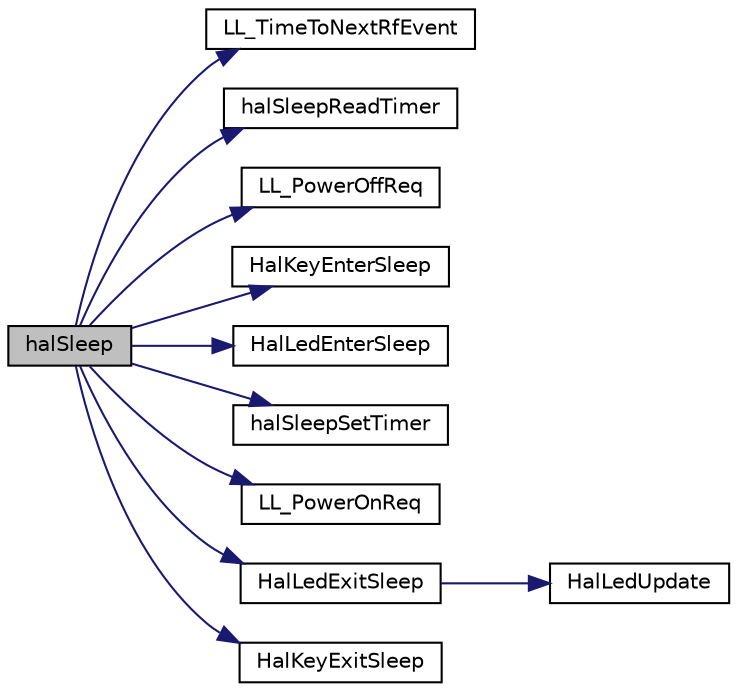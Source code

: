 digraph "halSleep"
{
  edge [fontname="Helvetica",fontsize="10",labelfontname="Helvetica",labelfontsize="10"];
  node [fontname="Helvetica",fontsize="10",shape=record];
  rankdir="LR";
  Node1 [label="halSleep",height=0.2,width=0.4,color="black", fillcolor="grey75", style="filled" fontcolor="black"];
  Node1 -> Node2 [color="midnightblue",fontsize="10",style="solid",fontname="Helvetica"];
  Node2 [label="LL_TimeToNextRfEvent",height=0.2,width=0.4,color="black", fillcolor="white", style="filled",URL="$ll__sleep_8h.html#a74ae94e23c13e390044c523d6eee02bf"];
  Node1 -> Node3 [color="midnightblue",fontsize="10",style="solid",fontname="Helvetica"];
  Node3 [label="halSleepReadTimer",height=0.2,width=0.4,color="black", fillcolor="white", style="filled",URL="$_c_c2540_e_b_2hal__sleep_8c.html#a1bfeb38613f33fe08b07895720e92fd7"];
  Node1 -> Node4 [color="midnightblue",fontsize="10",style="solid",fontname="Helvetica"];
  Node4 [label="LL_PowerOffReq",height=0.2,width=0.4,color="black", fillcolor="white", style="filled",URL="$ll__sleep_8h.html#af6c7718dd3a18e0c4d17ec2ececf0f90"];
  Node1 -> Node5 [color="midnightblue",fontsize="10",style="solid",fontname="Helvetica"];
  Node5 [label="HalKeyEnterSleep",height=0.2,width=0.4,color="black", fillcolor="white", style="filled",URL="$hal__key_8h.html#aecee6759ec59bfb069e5035c2ae52994"];
  Node1 -> Node6 [color="midnightblue",fontsize="10",style="solid",fontname="Helvetica"];
  Node6 [label="HalLedEnterSleep",height=0.2,width=0.4,color="black", fillcolor="white", style="filled",URL="$hal__led_8h.html#a99e17d57bb426875323edc26b5d5705b"];
  Node1 -> Node7 [color="midnightblue",fontsize="10",style="solid",fontname="Helvetica"];
  Node7 [label="halSleepSetTimer",height=0.2,width=0.4,color="black", fillcolor="white", style="filled",URL="$_c_c2540_e_b_2hal__sleep_8c.html#a606fe092c51fe2124a5623fb330fcb8c"];
  Node1 -> Node8 [color="midnightblue",fontsize="10",style="solid",fontname="Helvetica"];
  Node8 [label="LL_PowerOnReq",height=0.2,width=0.4,color="black", fillcolor="white", style="filled",URL="$ll__sleep_8h.html#ad60d8c1d5b50465046f2af62d82a2f55"];
  Node1 -> Node9 [color="midnightblue",fontsize="10",style="solid",fontname="Helvetica"];
  Node9 [label="HalLedExitSleep",height=0.2,width=0.4,color="black", fillcolor="white", style="filled",URL="$hal__led_8h.html#a4eddae7ca4a2d658ac47b90b9f86681a"];
  Node9 -> Node10 [color="midnightblue",fontsize="10",style="solid",fontname="Helvetica"];
  Node10 [label="HalLedUpdate",height=0.2,width=0.4,color="black", fillcolor="white", style="filled",URL="$common_2hal__drivers_8c.html#a21cee406a3e6b1bbde15370de9dbaa40"];
  Node1 -> Node11 [color="midnightblue",fontsize="10",style="solid",fontname="Helvetica"];
  Node11 [label="HalKeyExitSleep",height=0.2,width=0.4,color="black", fillcolor="white", style="filled",URL="$hal__key_8h.html#a1d9ddac80cf76284bed4f956bd769e79"];
}
